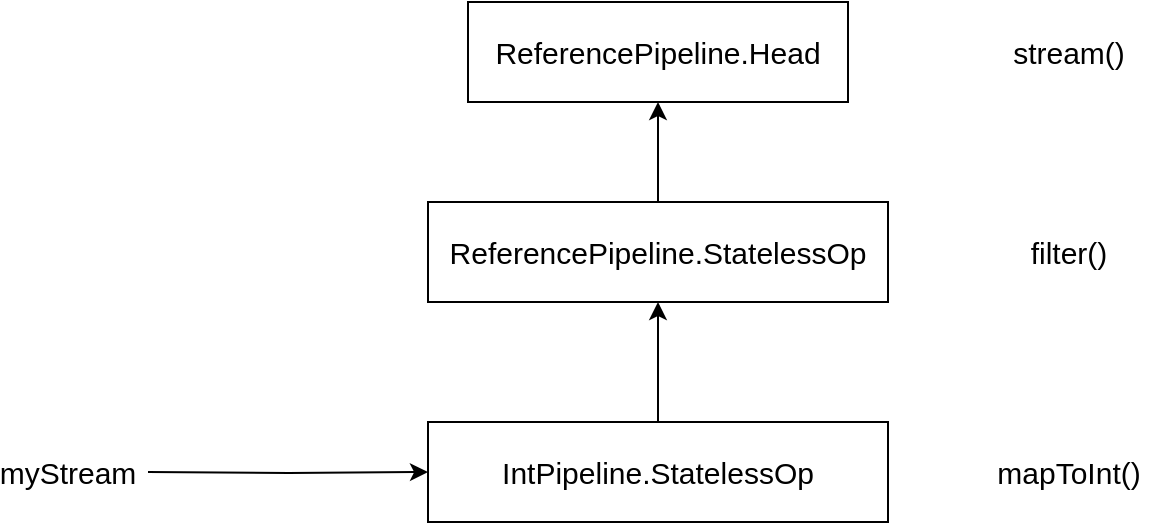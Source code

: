 <mxfile version="12.6.5" type="device"><diagram id="mcUn51PwCw80RjIE54eD" name="Page-1"><mxGraphModel dx="1408" dy="829" grid="1" gridSize="10" guides="1" tooltips="1" connect="1" arrows="1" fold="1" page="1" pageScale="1" pageWidth="850" pageHeight="1100" math="0" shadow="0"><root><mxCell id="0"/><mxCell id="1" parent="0"/><mxCell id="eGlMXx456_d2c5-wLSyl-1" value="&lt;font style=&quot;font-size: 15px&quot;&gt;ReferencePipeline.Head&lt;/font&gt;" style="rounded=0;whiteSpace=wrap;html=1;" vertex="1" parent="1"><mxGeometry x="280" y="180" width="190" height="50" as="geometry"/></mxCell><mxCell id="eGlMXx456_d2c5-wLSyl-4" style="edgeStyle=orthogonalEdgeStyle;rounded=0;orthogonalLoop=1;jettySize=auto;html=1;exitX=0.5;exitY=0;exitDx=0;exitDy=0;entryX=0.5;entryY=1;entryDx=0;entryDy=0;" edge="1" parent="1" source="eGlMXx456_d2c5-wLSyl-2" target="eGlMXx456_d2c5-wLSyl-1"><mxGeometry relative="1" as="geometry"/></mxCell><mxCell id="eGlMXx456_d2c5-wLSyl-2" value="&lt;font style=&quot;font-size: 15px&quot;&gt;ReferencePipeline.StatelessOp&lt;/font&gt;" style="rounded=0;whiteSpace=wrap;html=1;" vertex="1" parent="1"><mxGeometry x="260" y="280" width="230" height="50" as="geometry"/></mxCell><mxCell id="eGlMXx456_d2c5-wLSyl-5" style="edgeStyle=orthogonalEdgeStyle;rounded=0;orthogonalLoop=1;jettySize=auto;html=1;exitX=0.5;exitY=0;exitDx=0;exitDy=0;entryX=0.5;entryY=1;entryDx=0;entryDy=0;" edge="1" parent="1" source="eGlMXx456_d2c5-wLSyl-3" target="eGlMXx456_d2c5-wLSyl-2"><mxGeometry relative="1" as="geometry"/></mxCell><mxCell id="eGlMXx456_d2c5-wLSyl-3" value="&lt;span style=&quot;font-size: 15px&quot;&gt;IntPipeline.StatelessOp&lt;/span&gt;" style="rounded=0;whiteSpace=wrap;html=1;" vertex="1" parent="1"><mxGeometry x="260" y="390" width="230" height="50" as="geometry"/></mxCell><mxCell id="eGlMXx456_d2c5-wLSyl-7" style="edgeStyle=orthogonalEdgeStyle;rounded=0;orthogonalLoop=1;jettySize=auto;html=1;entryX=0;entryY=0.5;entryDx=0;entryDy=0;" edge="1" parent="1" target="eGlMXx456_d2c5-wLSyl-3"><mxGeometry relative="1" as="geometry"><mxPoint x="120" y="415" as="sourcePoint"/></mxGeometry></mxCell><mxCell id="eGlMXx456_d2c5-wLSyl-6" value="&lt;font style=&quot;font-size: 15px&quot;&gt;myStream&lt;/font&gt;" style="text;html=1;strokeColor=none;fillColor=none;align=center;verticalAlign=middle;whiteSpace=wrap;rounded=0;" vertex="1" parent="1"><mxGeometry x="60" y="405" width="40" height="20" as="geometry"/></mxCell><mxCell id="eGlMXx456_d2c5-wLSyl-8" value="&lt;font style=&quot;font-size: 15px&quot;&gt;stream()&lt;/font&gt;" style="text;html=1;align=center;verticalAlign=middle;resizable=0;points=[];autosize=1;" vertex="1" parent="1"><mxGeometry x="545" y="195" width="70" height="20" as="geometry"/></mxCell><mxCell id="eGlMXx456_d2c5-wLSyl-9" value="&lt;font style=&quot;font-size: 15px&quot;&gt;filter()&lt;/font&gt;" style="text;html=1;align=center;verticalAlign=middle;resizable=0;points=[];autosize=1;" vertex="1" parent="1"><mxGeometry x="555" y="295" width="50" height="20" as="geometry"/></mxCell><mxCell id="eGlMXx456_d2c5-wLSyl-10" value="&lt;font style=&quot;font-size: 15px&quot;&gt;mapToInt()&lt;/font&gt;" style="text;html=1;align=center;verticalAlign=middle;resizable=0;points=[];autosize=1;" vertex="1" parent="1"><mxGeometry x="535" y="405" width="90" height="20" as="geometry"/></mxCell></root></mxGraphModel></diagram></mxfile>